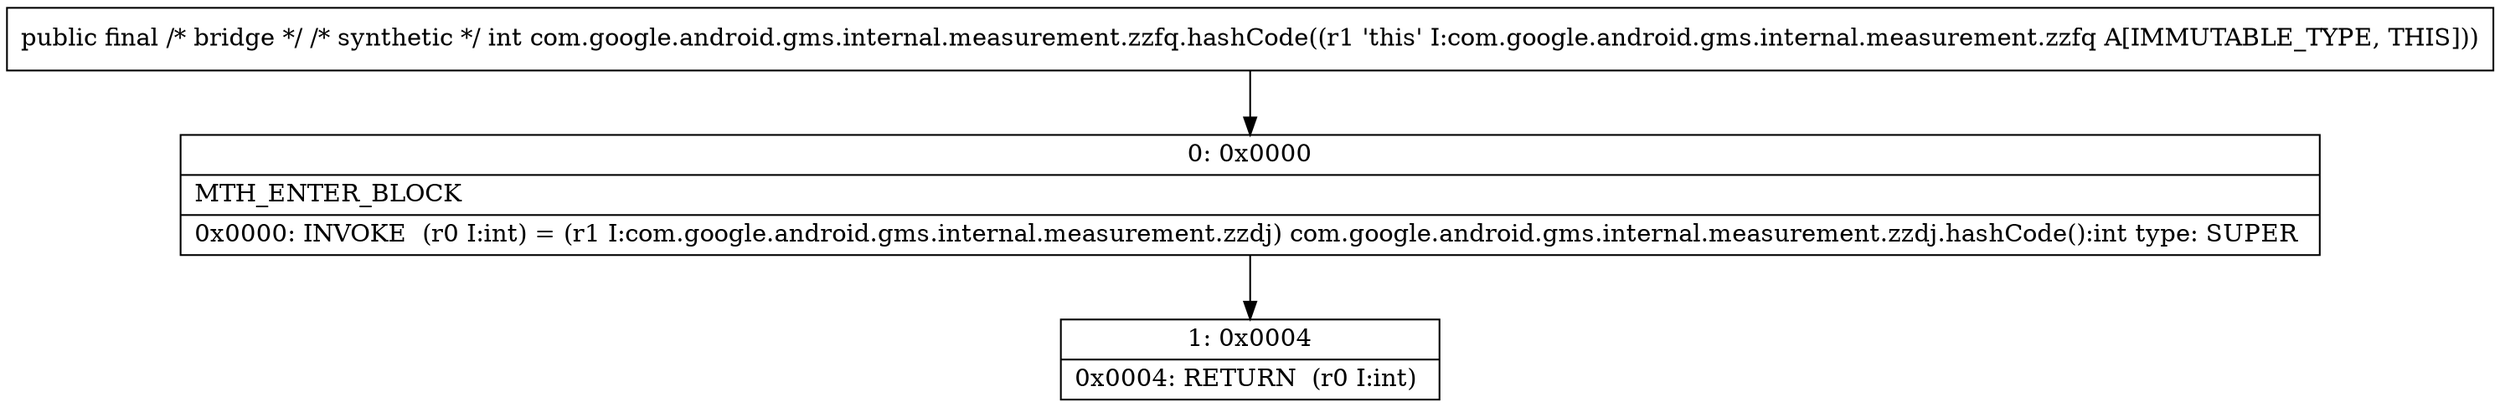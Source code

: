 digraph "CFG forcom.google.android.gms.internal.measurement.zzfq.hashCode()I" {
Node_0 [shape=record,label="{0\:\ 0x0000|MTH_ENTER_BLOCK\l|0x0000: INVOKE  (r0 I:int) = (r1 I:com.google.android.gms.internal.measurement.zzdj) com.google.android.gms.internal.measurement.zzdj.hashCode():int type: SUPER \l}"];
Node_1 [shape=record,label="{1\:\ 0x0004|0x0004: RETURN  (r0 I:int) \l}"];
MethodNode[shape=record,label="{public final \/* bridge *\/ \/* synthetic *\/ int com.google.android.gms.internal.measurement.zzfq.hashCode((r1 'this' I:com.google.android.gms.internal.measurement.zzfq A[IMMUTABLE_TYPE, THIS])) }"];
MethodNode -> Node_0;
Node_0 -> Node_1;
}

